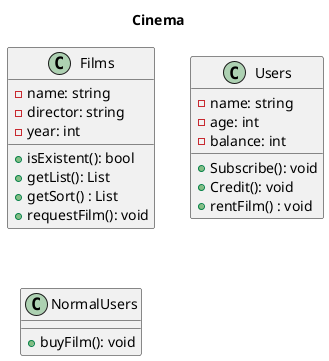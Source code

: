 @startuml
title Cinema
class Films {
    -name: string
    -director: string
    -year: int
    +isExistent(): bool
    +getList(): List
    +getSort() : List
    +requestFilm(): void
}
class Users {
    -name: string
    -age: int
    -balance: int
    +Subscribe(): void
    +Credit(): void
    +rentFilm() : void
}
class NormalUsers {
    +buyFilm(): void
}
@enduml